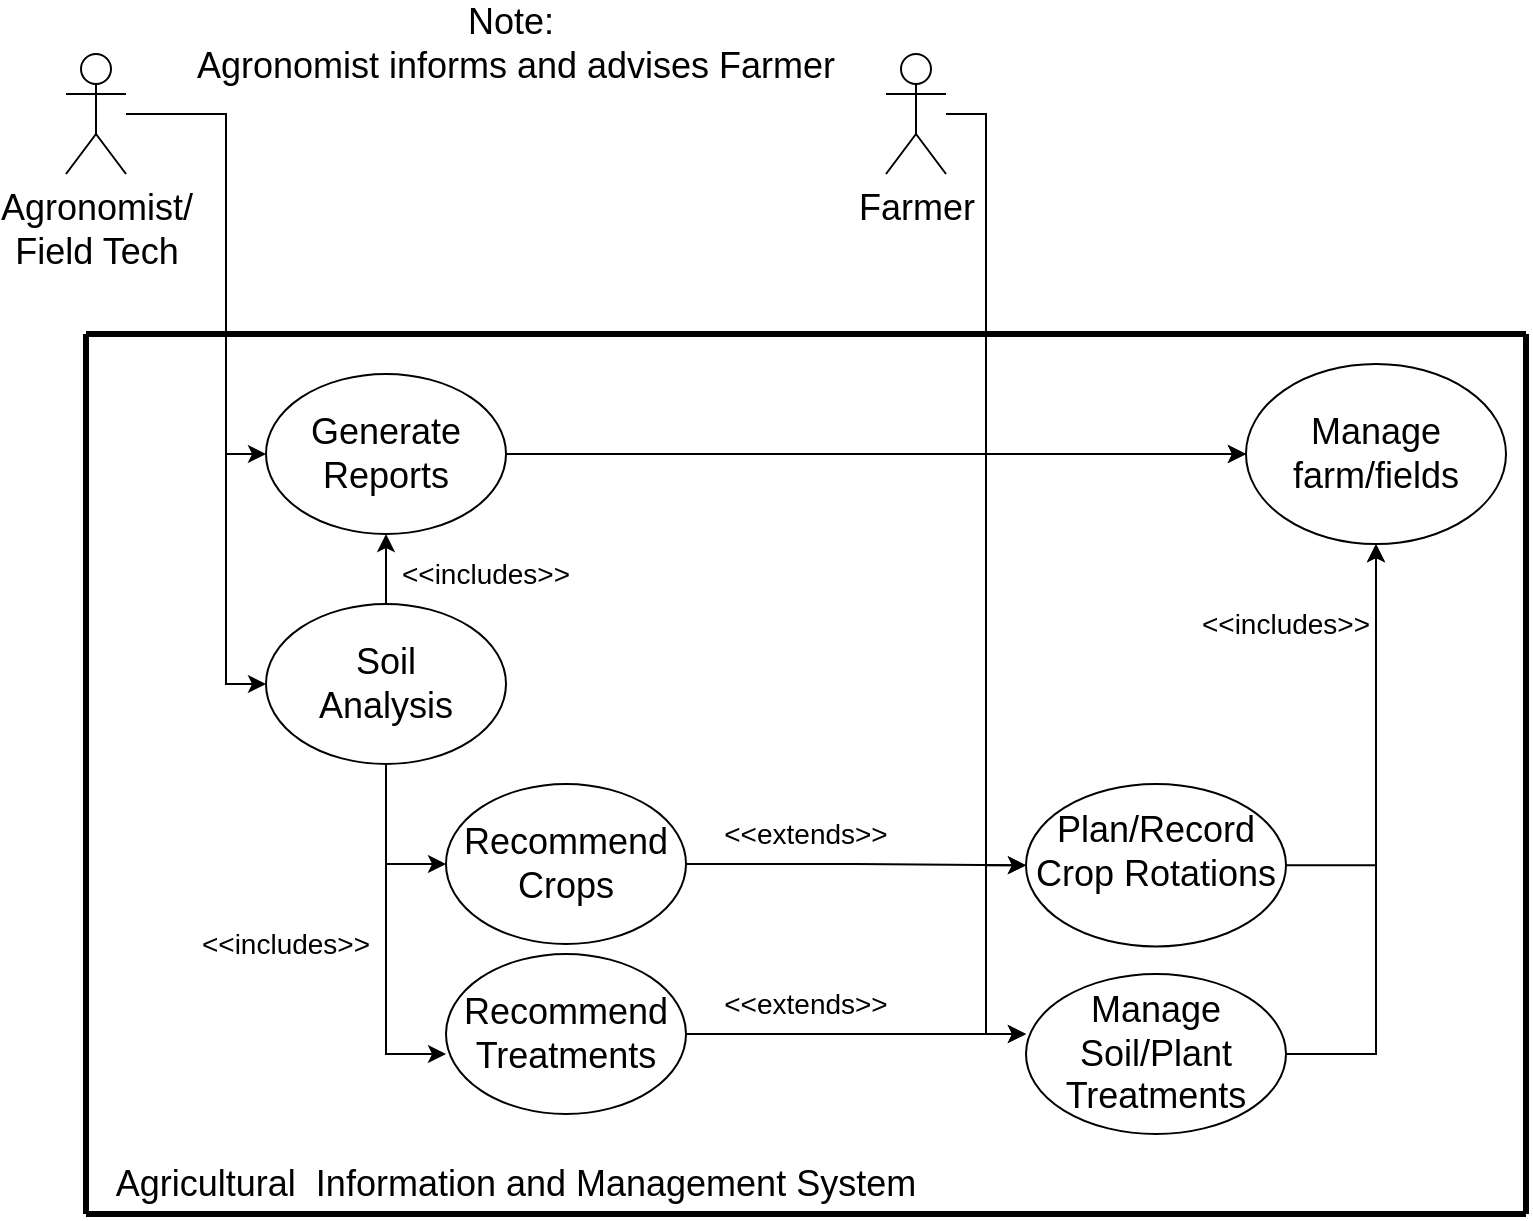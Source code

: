 <mxfile version="28.2.7">
  <diagram name="Page-1" id="FgVmovSRwtn-eN0iDF-Y">
    <mxGraphModel dx="1355" dy="886" grid="1" gridSize="10" guides="1" tooltips="1" connect="1" arrows="1" fold="1" page="1" pageScale="1" pageWidth="850" pageHeight="1100" math="0" shadow="0">
      <root>
        <mxCell id="0" />
        <mxCell id="1" parent="0" />
        <mxCell id="XTviWa2CuEyzRJTc8QPp-14" style="edgeStyle=orthogonalEdgeStyle;rounded=0;orthogonalLoop=1;jettySize=auto;html=1;entryX=0;entryY=0.5;entryDx=0;entryDy=0;" edge="1" parent="1" source="XTviWa2CuEyzRJTc8QPp-3" target="XTviWa2CuEyzRJTc8QPp-6">
          <mxGeometry relative="1" as="geometry">
            <Array as="points">
              <mxPoint x="150" y="130" />
              <mxPoint x="150" y="415" />
            </Array>
          </mxGeometry>
        </mxCell>
        <mxCell id="XTviWa2CuEyzRJTc8QPp-3" value="Agronomist/&lt;div&gt;&lt;div&gt;Field Tech&lt;/div&gt;&lt;/div&gt;" style="shape=umlActor;verticalLabelPosition=bottom;verticalAlign=top;html=1;outlineConnect=0;fontSize=18;" vertex="1" parent="1">
          <mxGeometry x="70" y="100" width="30" height="60" as="geometry" />
        </mxCell>
        <mxCell id="XTviWa2CuEyzRJTc8QPp-74" style="edgeStyle=orthogonalEdgeStyle;rounded=0;orthogonalLoop=1;jettySize=auto;html=1;entryX=0;entryY=0.5;entryDx=0;entryDy=0;" edge="1" parent="1" source="XTviWa2CuEyzRJTc8QPp-4" target="XTviWa2CuEyzRJTc8QPp-38">
          <mxGeometry relative="1" as="geometry">
            <Array as="points">
              <mxPoint x="530" y="130" />
              <mxPoint x="530" y="300" />
            </Array>
          </mxGeometry>
        </mxCell>
        <mxCell id="XTviWa2CuEyzRJTc8QPp-76" style="edgeStyle=orthogonalEdgeStyle;rounded=0;orthogonalLoop=1;jettySize=auto;html=1;entryX=0;entryY=0.5;entryDx=0;entryDy=0;" edge="1" parent="1" source="XTviWa2CuEyzRJTc8QPp-4" target="XTviWa2CuEyzRJTc8QPp-37">
          <mxGeometry relative="1" as="geometry" />
        </mxCell>
        <mxCell id="XTviWa2CuEyzRJTc8QPp-4" value="&lt;font style=&quot;font-size: 18px;&quot;&gt;Farmer&lt;/font&gt;" style="shape=umlActor;verticalLabelPosition=bottom;verticalAlign=top;html=1;outlineConnect=0;" vertex="1" parent="1">
          <mxGeometry x="480" y="100" width="30" height="60" as="geometry" />
        </mxCell>
        <mxCell id="XTviWa2CuEyzRJTc8QPp-35" style="edgeStyle=orthogonalEdgeStyle;rounded=0;orthogonalLoop=1;jettySize=auto;html=1;entryX=0;entryY=0.5;entryDx=0;entryDy=0;" edge="1" parent="1" source="XTviWa2CuEyzRJTc8QPp-6" target="XTviWa2CuEyzRJTc8QPp-7">
          <mxGeometry relative="1" as="geometry" />
        </mxCell>
        <mxCell id="XTviWa2CuEyzRJTc8QPp-65" style="edgeStyle=orthogonalEdgeStyle;rounded=0;orthogonalLoop=1;jettySize=auto;html=1;entryX=0.5;entryY=1;entryDx=0;entryDy=0;" edge="1" parent="1" source="XTviWa2CuEyzRJTc8QPp-6" target="XTviWa2CuEyzRJTc8QPp-21">
          <mxGeometry relative="1" as="geometry" />
        </mxCell>
        <mxCell id="XTviWa2CuEyzRJTc8QPp-6" value="" style="ellipse;whiteSpace=wrap;html=1;" vertex="1" parent="1">
          <mxGeometry x="170" y="375" width="120" height="80" as="geometry" />
        </mxCell>
        <mxCell id="XTviWa2CuEyzRJTc8QPp-62" style="edgeStyle=orthogonalEdgeStyle;rounded=0;orthogonalLoop=1;jettySize=auto;html=1;exitX=1;exitY=0.5;exitDx=0;exitDy=0;entryX=0;entryY=0.5;entryDx=0;entryDy=0;" edge="1" parent="1" source="XTviWa2CuEyzRJTc8QPp-7" target="XTviWa2CuEyzRJTc8QPp-37">
          <mxGeometry relative="1" as="geometry" />
        </mxCell>
        <mxCell id="XTviWa2CuEyzRJTc8QPp-7" value="" style="ellipse;whiteSpace=wrap;html=1;" vertex="1" parent="1">
          <mxGeometry x="260" y="465" width="120" height="80" as="geometry" />
        </mxCell>
        <mxCell id="XTviWa2CuEyzRJTc8QPp-58" style="edgeStyle=orthogonalEdgeStyle;rounded=0;orthogonalLoop=1;jettySize=auto;html=1;" edge="1" parent="1" source="XTviWa2CuEyzRJTc8QPp-9">
          <mxGeometry relative="1" as="geometry">
            <mxPoint x="550" y="590" as="targetPoint" />
          </mxGeometry>
        </mxCell>
        <mxCell id="XTviWa2CuEyzRJTc8QPp-9" value="" style="ellipse;whiteSpace=wrap;html=1;" vertex="1" parent="1">
          <mxGeometry x="260" y="550" width="120" height="80" as="geometry" />
        </mxCell>
        <mxCell id="XTviWa2CuEyzRJTc8QPp-10" value="Soil&lt;div&gt;Analysis&lt;/div&gt;" style="text;html=1;whiteSpace=wrap;strokeColor=none;fillColor=none;align=center;verticalAlign=middle;rounded=0;fontSize=18;" vertex="1" parent="1">
          <mxGeometry x="190" y="385" width="80" height="60" as="geometry" />
        </mxCell>
        <mxCell id="XTviWa2CuEyzRJTc8QPp-11" value="Recommend&lt;div&gt;Crops&lt;/div&gt;" style="text;html=1;whiteSpace=wrap;strokeColor=none;fillColor=none;align=center;verticalAlign=middle;rounded=0;fontSize=18;" vertex="1" parent="1">
          <mxGeometry x="280" y="475" width="80" height="60" as="geometry" />
        </mxCell>
        <mxCell id="XTviWa2CuEyzRJTc8QPp-12" value="Recommend&lt;div&gt;Treatments&lt;/div&gt;" style="text;html=1;whiteSpace=wrap;strokeColor=none;fillColor=none;align=center;verticalAlign=middle;rounded=0;fontSize=18;" vertex="1" parent="1">
          <mxGeometry x="280" y="560" width="80" height="60" as="geometry" />
        </mxCell>
        <mxCell id="XTviWa2CuEyzRJTc8QPp-53" style="edgeStyle=orthogonalEdgeStyle;rounded=0;orthogonalLoop=1;jettySize=auto;html=1;exitX=1;exitY=0.5;exitDx=0;exitDy=0;entryX=0;entryY=0.5;entryDx=0;entryDy=0;" edge="1" parent="1" target="XTviWa2CuEyzRJTc8QPp-38">
          <mxGeometry relative="1" as="geometry">
            <mxPoint x="550" y="400" as="targetPoint" />
            <mxPoint x="290" y="300" as="sourcePoint" />
            <Array as="points">
              <mxPoint x="420" y="300" />
              <mxPoint x="420" y="300" />
            </Array>
          </mxGeometry>
        </mxCell>
        <mxCell id="XTviWa2CuEyzRJTc8QPp-21" value="" style="ellipse;whiteSpace=wrap;html=1;" vertex="1" parent="1">
          <mxGeometry x="170" y="260" width="120" height="80" as="geometry" />
        </mxCell>
        <mxCell id="XTviWa2CuEyzRJTc8QPp-23" value="Generate&lt;div&gt;Reports&lt;/div&gt;" style="text;html=1;whiteSpace=wrap;strokeColor=none;fillColor=none;align=center;verticalAlign=middle;rounded=0;fontSize=18;" vertex="1" parent="1">
          <mxGeometry x="190" y="270" width="80" height="60" as="geometry" />
        </mxCell>
        <mxCell id="XTviWa2CuEyzRJTc8QPp-24" style="edgeStyle=orthogonalEdgeStyle;rounded=0;orthogonalLoop=1;jettySize=auto;html=1;entryX=0;entryY=0.5;entryDx=0;entryDy=0;" edge="1" parent="1" source="XTviWa2CuEyzRJTc8QPp-3" target="XTviWa2CuEyzRJTc8QPp-21">
          <mxGeometry relative="1" as="geometry">
            <Array as="points">
              <mxPoint x="150" y="130" />
              <mxPoint x="150" y="300" />
            </Array>
          </mxGeometry>
        </mxCell>
        <mxCell id="XTviWa2CuEyzRJTc8QPp-34" style="edgeStyle=orthogonalEdgeStyle;rounded=0;orthogonalLoop=1;jettySize=auto;html=1;entryX=0;entryY=0.625;entryDx=0;entryDy=0;entryPerimeter=0;" edge="1" parent="1" source="XTviWa2CuEyzRJTc8QPp-6" target="XTviWa2CuEyzRJTc8QPp-9">
          <mxGeometry relative="1" as="geometry" />
        </mxCell>
        <mxCell id="XTviWa2CuEyzRJTc8QPp-78" style="edgeStyle=orthogonalEdgeStyle;rounded=0;orthogonalLoop=1;jettySize=auto;html=1;entryX=0.5;entryY=1;entryDx=0;entryDy=0;" edge="1" parent="1" source="XTviWa2CuEyzRJTc8QPp-36" target="XTviWa2CuEyzRJTc8QPp-38">
          <mxGeometry relative="1" as="geometry">
            <Array as="points">
              <mxPoint x="725" y="600" />
            </Array>
          </mxGeometry>
        </mxCell>
        <mxCell id="XTviWa2CuEyzRJTc8QPp-36" value="" style="ellipse;whiteSpace=wrap;html=1;" vertex="1" parent="1">
          <mxGeometry x="550" y="560" width="130" height="80" as="geometry" />
        </mxCell>
        <mxCell id="XTviWa2CuEyzRJTc8QPp-77" style="edgeStyle=orthogonalEdgeStyle;rounded=0;orthogonalLoop=1;jettySize=auto;html=1;entryX=0.5;entryY=1;entryDx=0;entryDy=0;" edge="1" parent="1" source="XTviWa2CuEyzRJTc8QPp-37" target="XTviWa2CuEyzRJTc8QPp-38">
          <mxGeometry relative="1" as="geometry">
            <Array as="points">
              <mxPoint x="725" y="506" />
            </Array>
          </mxGeometry>
        </mxCell>
        <mxCell id="XTviWa2CuEyzRJTc8QPp-37" value="" style="ellipse;whiteSpace=wrap;html=1;" vertex="1" parent="1">
          <mxGeometry x="550" y="465" width="130" height="81.25" as="geometry" />
        </mxCell>
        <mxCell id="XTviWa2CuEyzRJTc8QPp-38" value="" style="ellipse;whiteSpace=wrap;html=1;" vertex="1" parent="1">
          <mxGeometry x="660" y="255" width="130" height="90" as="geometry" />
        </mxCell>
        <mxCell id="XTviWa2CuEyzRJTc8QPp-41" style="edgeStyle=orthogonalEdgeStyle;rounded=0;orthogonalLoop=1;jettySize=auto;html=1;entryX=0;entryY=0.375;entryDx=0;entryDy=0;entryPerimeter=0;" edge="1" parent="1" source="XTviWa2CuEyzRJTc8QPp-4" target="XTviWa2CuEyzRJTc8QPp-36">
          <mxGeometry relative="1" as="geometry" />
        </mxCell>
        <mxCell id="XTviWa2CuEyzRJTc8QPp-43" value="Manage Soil/Plant Treatments" style="text;html=1;whiteSpace=wrap;strokeColor=none;fillColor=none;align=center;verticalAlign=middle;rounded=0;fontSize=18;" vertex="1" parent="1">
          <mxGeometry x="560" y="570" width="110" height="60" as="geometry" />
        </mxCell>
        <mxCell id="XTviWa2CuEyzRJTc8QPp-46" value="Plan/Record&lt;div&gt;Crop Rotations&lt;/div&gt;&lt;div&gt;&lt;br&gt;&lt;/div&gt;" style="text;html=1;whiteSpace=wrap;strokeColor=none;fillColor=none;align=center;verticalAlign=middle;rounded=0;fontSize=18;" vertex="1" parent="1">
          <mxGeometry x="550" y="485" width="130" height="50" as="geometry" />
        </mxCell>
        <mxCell id="XTviWa2CuEyzRJTc8QPp-48" value="Manage farm/fields" style="text;html=1;whiteSpace=wrap;strokeColor=none;fillColor=none;align=center;verticalAlign=middle;rounded=0;fontSize=18;" vertex="1" parent="1">
          <mxGeometry x="670" y="270" width="110" height="60" as="geometry" />
        </mxCell>
        <mxCell id="XTviWa2CuEyzRJTc8QPp-57" style="edgeStyle=orthogonalEdgeStyle;rounded=0;orthogonalLoop=1;jettySize=auto;html=1;exitX=0.5;exitY=1;exitDx=0;exitDy=0;" edge="1" parent="1" source="XTviWa2CuEyzRJTc8QPp-37" target="XTviWa2CuEyzRJTc8QPp-37">
          <mxGeometry relative="1" as="geometry" />
        </mxCell>
        <mxCell id="XTviWa2CuEyzRJTc8QPp-66" value="Note:&amp;nbsp;&lt;div&gt;Agronomist informs and advises Farmer&lt;/div&gt;" style="text;html=1;whiteSpace=wrap;strokeColor=none;fillColor=none;align=center;verticalAlign=middle;rounded=0;fontSize=18;" vertex="1" parent="1">
          <mxGeometry x="125" y="80" width="340" height="30" as="geometry" />
        </mxCell>
        <mxCell id="XTviWa2CuEyzRJTc8QPp-80" value="" style="endArrow=none;html=1;rounded=0;startSize=13;endSize=12;strokeWidth=3;" edge="1" parent="1">
          <mxGeometry width="50" height="50" relative="1" as="geometry">
            <mxPoint x="80" y="240" as="sourcePoint" />
            <mxPoint x="800" y="240" as="targetPoint" />
          </mxGeometry>
        </mxCell>
        <mxCell id="XTviWa2CuEyzRJTc8QPp-81" value="" style="endArrow=none;html=1;rounded=0;startSize=13;endSize=12;strokeWidth=3;" edge="1" parent="1">
          <mxGeometry width="50" height="50" relative="1" as="geometry">
            <mxPoint x="80" y="240" as="sourcePoint" />
            <mxPoint x="80" y="680" as="targetPoint" />
          </mxGeometry>
        </mxCell>
        <mxCell id="XTviWa2CuEyzRJTc8QPp-82" value="" style="endArrow=none;html=1;rounded=0;startSize=13;endSize=12;strokeWidth=3;" edge="1" parent="1">
          <mxGeometry width="50" height="50" relative="1" as="geometry">
            <mxPoint x="800" y="240" as="sourcePoint" />
            <mxPoint x="800" y="680" as="targetPoint" />
          </mxGeometry>
        </mxCell>
        <mxCell id="XTviWa2CuEyzRJTc8QPp-83" value="" style="endArrow=none;html=1;rounded=0;startSize=13;endSize=12;strokeWidth=3;" edge="1" parent="1">
          <mxGeometry width="50" height="50" relative="1" as="geometry">
            <mxPoint x="80" y="680" as="sourcePoint" />
            <mxPoint x="800" y="680" as="targetPoint" />
          </mxGeometry>
        </mxCell>
        <mxCell id="XTviWa2CuEyzRJTc8QPp-84" value="&lt;font style=&quot;font-size: 18px;&quot;&gt;Agricultural &amp;nbsp;Information and Management System&lt;/font&gt;" style="text;html=1;whiteSpace=wrap;strokeColor=none;fillColor=none;align=center;verticalAlign=middle;rounded=0;" vertex="1" parent="1">
          <mxGeometry x="80" y="650" width="430" height="30" as="geometry" />
        </mxCell>
        <mxCell id="XTviWa2CuEyzRJTc8QPp-86" value="&lt;font style=&quot;font-size: 14px;&quot;&gt;&amp;lt;&amp;lt;includes&amp;gt;&amp;gt;&lt;/font&gt;" style="text;html=1;whiteSpace=wrap;strokeColor=none;fillColor=none;align=center;verticalAlign=middle;rounded=0;" vertex="1" parent="1">
          <mxGeometry x="250" y="345" width="60" height="30" as="geometry" />
        </mxCell>
        <mxCell id="XTviWa2CuEyzRJTc8QPp-87" value="&lt;font style=&quot;font-size: 14px;&quot;&gt;&amp;lt;&amp;lt;includes&amp;gt;&amp;gt;&lt;/font&gt;" style="text;html=1;whiteSpace=wrap;strokeColor=none;fillColor=none;align=center;verticalAlign=middle;rounded=0;" vertex="1" parent="1">
          <mxGeometry x="150" y="530" width="60" height="30" as="geometry" />
        </mxCell>
        <mxCell id="XTviWa2CuEyzRJTc8QPp-88" value="&lt;font style=&quot;font-size: 14px;&quot;&gt;&amp;lt;&amp;lt;extends&amp;gt;&amp;gt;&lt;/font&gt;" style="text;html=1;whiteSpace=wrap;strokeColor=none;fillColor=none;align=center;verticalAlign=middle;rounded=0;" vertex="1" parent="1">
          <mxGeometry x="410" y="475" width="60" height="30" as="geometry" />
        </mxCell>
        <mxCell id="XTviWa2CuEyzRJTc8QPp-89" value="&lt;font style=&quot;font-size: 14px;&quot;&gt;&amp;lt;&amp;lt;extends&amp;gt;&amp;gt;&lt;/font&gt;" style="text;html=1;whiteSpace=wrap;strokeColor=none;fillColor=none;align=center;verticalAlign=middle;rounded=0;" vertex="1" parent="1">
          <mxGeometry x="410" y="560" width="60" height="30" as="geometry" />
        </mxCell>
        <mxCell id="XTviWa2CuEyzRJTc8QPp-90" value="&lt;font style=&quot;font-size: 14px;&quot;&gt;&amp;lt;&amp;lt;includes&amp;gt;&amp;gt;&lt;/font&gt;" style="text;html=1;whiteSpace=wrap;strokeColor=none;fillColor=none;align=center;verticalAlign=middle;rounded=0;" vertex="1" parent="1">
          <mxGeometry x="650" y="370" width="60" height="30" as="geometry" />
        </mxCell>
      </root>
    </mxGraphModel>
  </diagram>
</mxfile>
